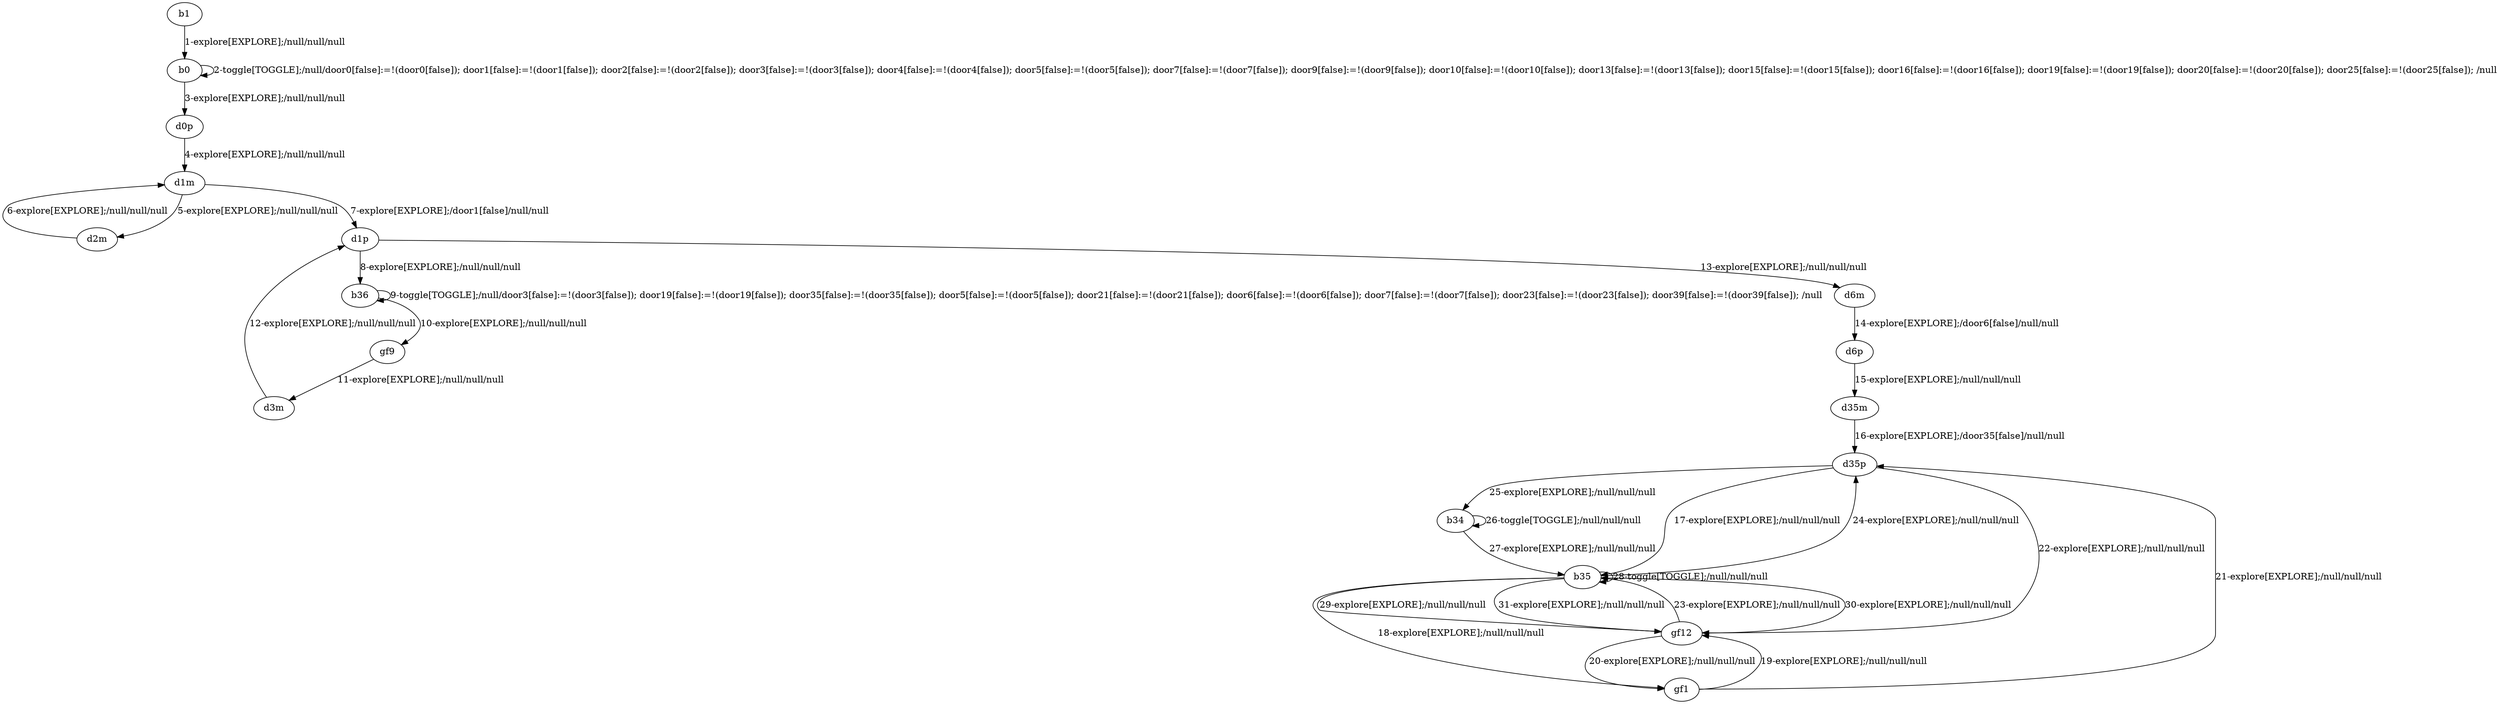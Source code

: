 # Total number of goals covered by this test: 9
# b35 --> gf12
# b35 --> d35p
# gf12 --> b35
# d35p --> b34
# gf12 --> gf1
# b35 --> gf1
# gf1 --> gf12
# b34 --> b34
# d35p --> b35

digraph g {
"b1" -> "b0" [label = "1-explore[EXPLORE];/null/null/null"];
"b0" -> "b0" [label = "2-toggle[TOGGLE];/null/door0[false]:=!(door0[false]); door1[false]:=!(door1[false]); door2[false]:=!(door2[false]); door3[false]:=!(door3[false]); door4[false]:=!(door4[false]); door5[false]:=!(door5[false]); door7[false]:=!(door7[false]); door9[false]:=!(door9[false]); door10[false]:=!(door10[false]); door13[false]:=!(door13[false]); door15[false]:=!(door15[false]); door16[false]:=!(door16[false]); door19[false]:=!(door19[false]); door20[false]:=!(door20[false]); door25[false]:=!(door25[false]); /null"];
"b0" -> "d0p" [label = "3-explore[EXPLORE];/null/null/null"];
"d0p" -> "d1m" [label = "4-explore[EXPLORE];/null/null/null"];
"d1m" -> "d2m" [label = "5-explore[EXPLORE];/null/null/null"];
"d2m" -> "d1m" [label = "6-explore[EXPLORE];/null/null/null"];
"d1m" -> "d1p" [label = "7-explore[EXPLORE];/door1[false]/null/null"];
"d1p" -> "b36" [label = "8-explore[EXPLORE];/null/null/null"];
"b36" -> "b36" [label = "9-toggle[TOGGLE];/null/door3[false]:=!(door3[false]); door19[false]:=!(door19[false]); door35[false]:=!(door35[false]); door5[false]:=!(door5[false]); door21[false]:=!(door21[false]); door6[false]:=!(door6[false]); door7[false]:=!(door7[false]); door23[false]:=!(door23[false]); door39[false]:=!(door39[false]); /null"];
"b36" -> "gf9" [label = "10-explore[EXPLORE];/null/null/null"];
"gf9" -> "d3m" [label = "11-explore[EXPLORE];/null/null/null"];
"d3m" -> "d1p" [label = "12-explore[EXPLORE];/null/null/null"];
"d1p" -> "d6m" [label = "13-explore[EXPLORE];/null/null/null"];
"d6m" -> "d6p" [label = "14-explore[EXPLORE];/door6[false]/null/null"];
"d6p" -> "d35m" [label = "15-explore[EXPLORE];/null/null/null"];
"d35m" -> "d35p" [label = "16-explore[EXPLORE];/door35[false]/null/null"];
"d35p" -> "b35" [label = "17-explore[EXPLORE];/null/null/null"];
"b35" -> "gf1" [label = "18-explore[EXPLORE];/null/null/null"];
"gf1" -> "gf12" [label = "19-explore[EXPLORE];/null/null/null"];
"gf12" -> "gf1" [label = "20-explore[EXPLORE];/null/null/null"];
"gf1" -> "d35p" [label = "21-explore[EXPLORE];/null/null/null"];
"d35p" -> "gf12" [label = "22-explore[EXPLORE];/null/null/null"];
"gf12" -> "b35" [label = "23-explore[EXPLORE];/null/null/null"];
"b35" -> "d35p" [label = "24-explore[EXPLORE];/null/null/null"];
"d35p" -> "b34" [label = "25-explore[EXPLORE];/null/null/null"];
"b34" -> "b34" [label = "26-toggle[TOGGLE];/null/null/null"];
"b34" -> "b35" [label = "27-explore[EXPLORE];/null/null/null"];
"b35" -> "b35" [label = "28-toggle[TOGGLE];/null/null/null"];
"b35" -> "gf12" [label = "29-explore[EXPLORE];/null/null/null"];
"gf12" -> "b35" [label = "30-explore[EXPLORE];/null/null/null"];
"b35" -> "gf12" [label = "31-explore[EXPLORE];/null/null/null"];
}